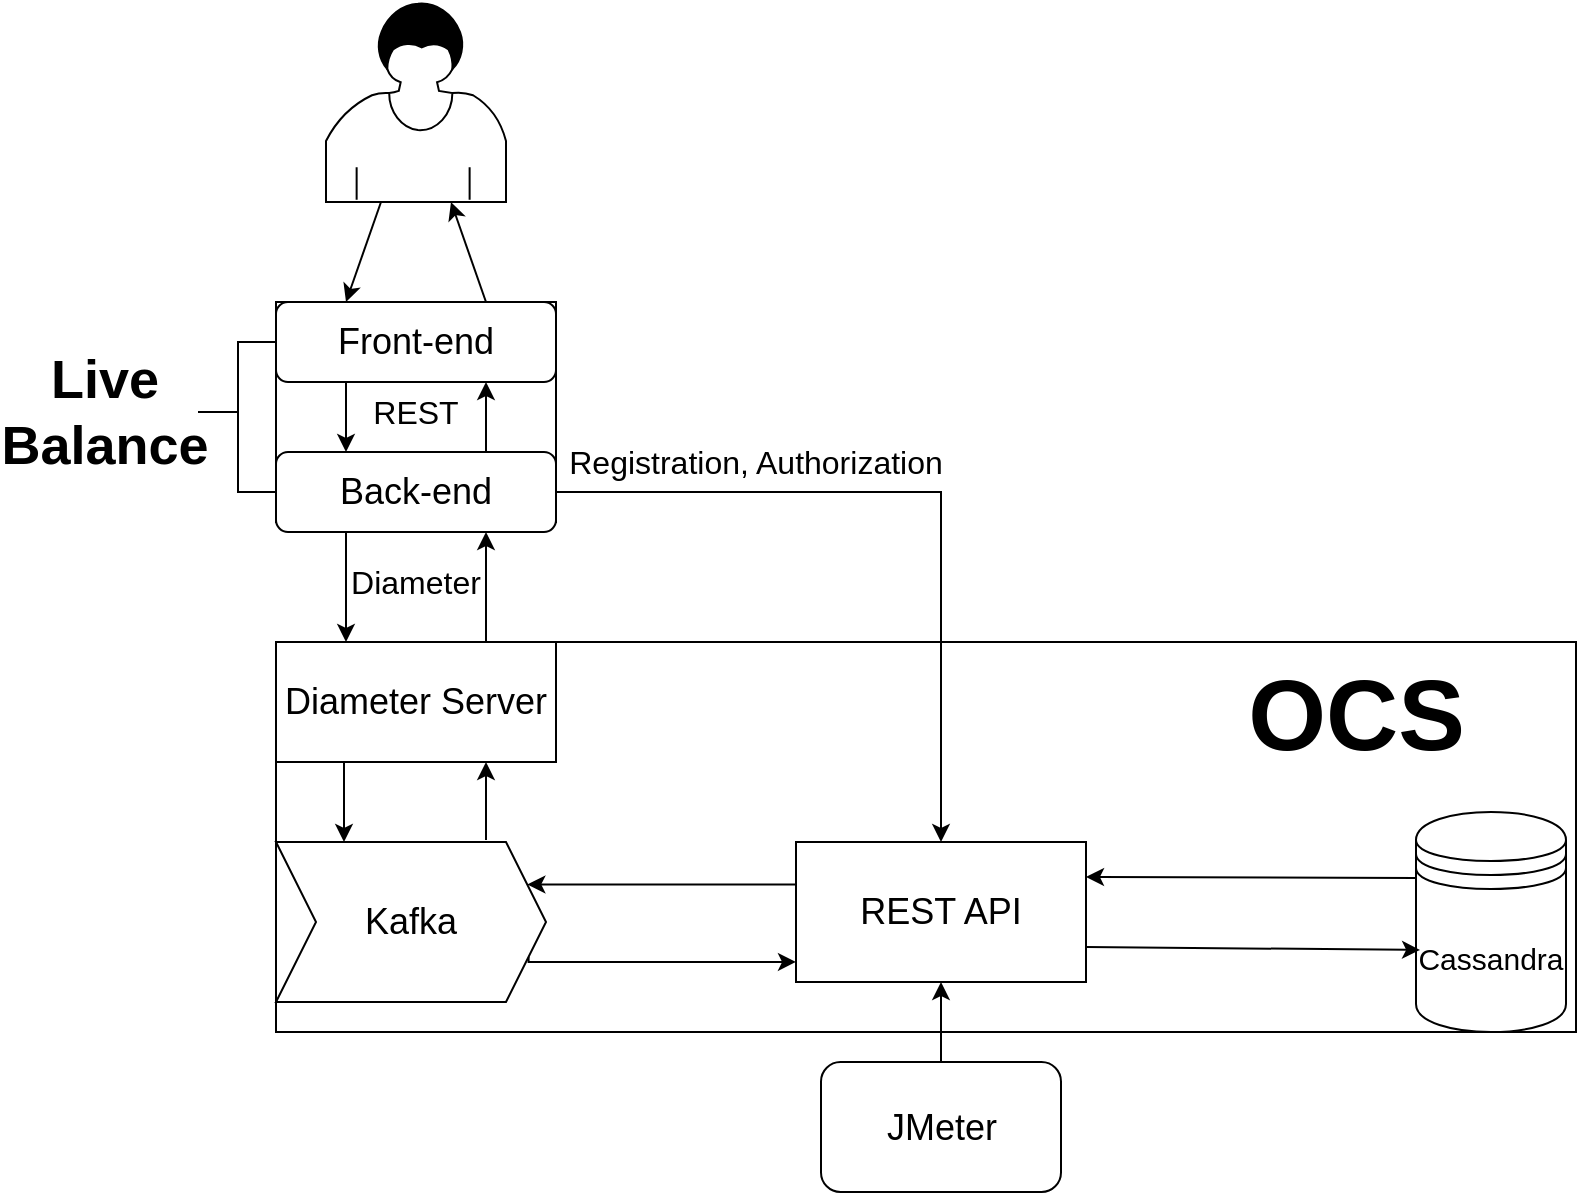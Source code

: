 <mxfile version="10.6.7" type="github"><diagram id="u7iJMjVPcGJ4BrCJ6dj1" name="Page-1"><mxGraphModel dx="862" dy="379" grid="1" gridSize="10" guides="1" tooltips="1" connect="1" arrows="0" fold="1" page="1" pageScale="1" pageWidth="1169" pageHeight="827" math="0" shadow="0"><root><mxCell id="0"/><mxCell id="1" parent="0"/><mxCell id="PprCEjbmCD4lnT4zLNIr-19" value="" style="rounded=0;whiteSpace=wrap;html=1;" parent="1" vertex="1"><mxGeometry x="252" y="210" width="140" height="110" as="geometry"/></mxCell><mxCell id="Fj84QwURegroVKY_96ke-25" value="&lt;div style=&quot;text-align: center&quot;&gt;&lt;b&gt;&lt;font style=&quot;font-size: 50px&quot;&gt;&amp;nbsp; &amp;nbsp; &amp;nbsp; &amp;nbsp; &amp;nbsp; &amp;nbsp; &amp;nbsp; &amp;nbsp; &amp;nbsp; &amp;nbsp; &amp;nbsp; &amp;nbsp; &amp;nbsp; &amp;nbsp; &amp;nbsp; &amp;nbsp;OCS&lt;/font&gt;&lt;/b&gt;&lt;/div&gt;" style="rounded=0;whiteSpace=wrap;html=1;align=center;horizontal=1;verticalAlign=top;labelPosition=center;verticalLabelPosition=middle;" parent="1" vertex="1"><mxGeometry x="252" y="380" width="650" height="195" as="geometry"/></mxCell><mxCell id="Fj84QwURegroVKY_96ke-4" value="" style="shape=mxgraph.bpmn.user_task;html=1;outlineConnect=0;" parent="1" vertex="1"><mxGeometry x="277" y="60" width="90" height="100" as="geometry"/></mxCell><mxCell id="_dnpAlR12HIHX171QPaP-1" style="edgeStyle=orthogonalEdgeStyle;rounded=0;orthogonalLoop=1;jettySize=auto;html=1;exitX=0.25;exitY=1;exitDx=0;exitDy=0;entryX=0.25;entryY=0;entryDx=0;entryDy=0;" parent="1" source="Fj84QwURegroVKY_96ke-5" target="Fj84QwURegroVKY_96ke-8" edge="1"><mxGeometry relative="1" as="geometry"/></mxCell><mxCell id="Fj84QwURegroVKY_96ke-5" value="&lt;font style=&quot;font-size: 18px&quot;&gt;Front-end&lt;/font&gt;&lt;br&gt;" style="shape=ext;rounded=1;html=1;whiteSpace=wrap;" parent="1" vertex="1"><mxGeometry x="252" y="210" width="140" height="40" as="geometry"/></mxCell><mxCell id="_dnpAlR12HIHX171QPaP-2" style="edgeStyle=orthogonalEdgeStyle;rounded=0;orthogonalLoop=1;jettySize=auto;html=1;exitX=0.75;exitY=0;exitDx=0;exitDy=0;entryX=0.75;entryY=1;entryDx=0;entryDy=0;" parent="1" source="Fj84QwURegroVKY_96ke-8" target="Fj84QwURegroVKY_96ke-5" edge="1"><mxGeometry relative="1" as="geometry"/></mxCell><mxCell id="PprCEjbmCD4lnT4zLNIr-10" style="edgeStyle=none;rounded=0;orthogonalLoop=1;jettySize=auto;html=1;exitX=0.25;exitY=1;exitDx=0;exitDy=0;entryX=0.25;entryY=0;entryDx=0;entryDy=0;" parent="1" source="Fj84QwURegroVKY_96ke-8" target="Fj84QwURegroVKY_96ke-45" edge="1"><mxGeometry relative="1" as="geometry"/></mxCell><mxCell id="u0Ku-R3OlCPonMgqkSdA-10" style="edgeStyle=orthogonalEdgeStyle;rounded=0;jumpSize=0;orthogonalLoop=1;jettySize=auto;html=1;exitX=1;exitY=0.5;exitDx=0;exitDy=0;entryX=0.5;entryY=0;entryDx=0;entryDy=0;endArrow=classic;endFill=1;strokeColor=#000000;" parent="1" source="Fj84QwURegroVKY_96ke-8" target="Fj84QwURegroVKY_96ke-56" edge="1"><mxGeometry relative="1" as="geometry"/></mxCell><mxCell id="Fj84QwURegroVKY_96ke-8" value="&lt;font style=&quot;font-size: 18px&quot;&gt;Back-end&lt;/font&gt;" style="shape=ext;rounded=1;html=1;whiteSpace=wrap;" parent="1" vertex="1"><mxGeometry x="252" y="285" width="140" height="40" as="geometry"/></mxCell><mxCell id="Fj84QwURegroVKY_96ke-22" value="&lt;font style=&quot;font-size: 16px&quot;&gt;Diameter&lt;/font&gt;" style="text;html=1;strokeColor=none;fillColor=none;align=center;verticalAlign=middle;whiteSpace=wrap;rounded=0;" parent="1" vertex="1"><mxGeometry x="262" y="330" width="120" height="40" as="geometry"/></mxCell><mxCell id="u0Ku-R3OlCPonMgqkSdA-3" style="edgeStyle=orthogonalEdgeStyle;rounded=0;jumpSize=0;orthogonalLoop=1;jettySize=auto;html=1;exitX=0.5;exitY=0;exitDx=0;exitDy=0;endArrow=classic;endFill=1;strokeColor=#000000;" parent="1" source="Fj84QwURegroVKY_96ke-28" target="Fj84QwURegroVKY_96ke-56" edge="1"><mxGeometry relative="1" as="geometry"/></mxCell><mxCell id="Fj84QwURegroVKY_96ke-28" value="&lt;font style=&quot;font-size: 18px&quot;&gt;JMeter&lt;/font&gt;" style="shape=ext;rounded=1;html=1;whiteSpace=wrap;" parent="1" vertex="1"><mxGeometry x="524.5" y="590" width="120" height="65" as="geometry"/></mxCell><mxCell id="PprCEjbmCD4lnT4zLNIr-15" style="rounded=0;orthogonalLoop=1;jettySize=auto;html=1;exitX=0;exitY=0.3;exitDx=0;exitDy=0;entryX=1;entryY=0.25;entryDx=0;entryDy=0;" parent="1" source="Fj84QwURegroVKY_96ke-31" target="Fj84QwURegroVKY_96ke-56" edge="1"><mxGeometry relative="1" as="geometry"><mxPoint x="692" y="350" as="targetPoint"/></mxGeometry></mxCell><mxCell id="Fj84QwURegroVKY_96ke-31" value="&lt;font style=&quot;font-size: 15px&quot;&gt;Cassandra&lt;/font&gt;" style="shape=datastore;whiteSpace=wrap;html=1;" parent="1" vertex="1"><mxGeometry x="822" y="465" width="75" height="110" as="geometry"/></mxCell><mxCell id="Fj84QwURegroVKY_96ke-40" value="&lt;font style=&quot;font-size: 16px&quot;&gt;REST&lt;/font&gt;" style="text;html=1;strokeColor=none;fillColor=none;align=center;verticalAlign=middle;whiteSpace=wrap;rounded=0;" parent="1" vertex="1"><mxGeometry x="292" y="250" width="60" height="30" as="geometry"/></mxCell><mxCell id="Fj84QwURegroVKY_96ke-42" value="" style="endArrow=classic;html=1;entryX=0.25;entryY=0;entryDx=0;entryDy=0;" parent="1" source="Fj84QwURegroVKY_96ke-4" target="Fj84QwURegroVKY_96ke-5" edge="1"><mxGeometry width="50" height="50" relative="1" as="geometry"><mxPoint x="172" y="260" as="sourcePoint"/><mxPoint x="279.286" y="200.429" as="targetPoint"/></mxGeometry></mxCell><mxCell id="Fj84QwURegroVKY_96ke-43" value="" style="endArrow=classic;html=1;exitX=0.75;exitY=0;exitDx=0;exitDy=0;" parent="1" source="Fj84QwURegroVKY_96ke-5" target="Fj84QwURegroVKY_96ke-4" edge="1"><mxGeometry width="50" height="50" relative="1" as="geometry"><mxPoint x="345" y="200.429" as="sourcePoint"/><mxPoint x="242" y="150" as="targetPoint"/></mxGeometry></mxCell><mxCell id="PprCEjbmCD4lnT4zLNIr-9" style="edgeStyle=none;rounded=0;orthogonalLoop=1;jettySize=auto;html=1;exitX=0.75;exitY=0;exitDx=0;exitDy=0;entryX=0.75;entryY=1;entryDx=0;entryDy=0;" parent="1" source="Fj84QwURegroVKY_96ke-45" target="Fj84QwURegroVKY_96ke-8" edge="1"><mxGeometry relative="1" as="geometry"/></mxCell><mxCell id="PprCEjbmCD4lnT4zLNIr-17" style="rounded=0;orthogonalLoop=1;jettySize=auto;html=1;entryX=0.25;entryY=0;entryDx=0;entryDy=0;" parent="1" target="7XBdcav2Pfju38QC3JR--2" edge="1"><mxGeometry relative="1" as="geometry"><mxPoint x="286" y="440" as="sourcePoint"/><mxPoint x="287" y="490" as="targetPoint"/><Array as="points"><mxPoint x="286" y="480"/></Array></mxGeometry></mxCell><mxCell id="Fj84QwURegroVKY_96ke-45" value="&lt;font style=&quot;font-size: 18px&quot;&gt;Diameter Server&lt;/font&gt;" style="rounded=0;whiteSpace=wrap;html=1;" parent="1" vertex="1"><mxGeometry x="252" y="380" width="140" height="60" as="geometry"/></mxCell><mxCell id="PprCEjbmCD4lnT4zLNIr-14" style="edgeStyle=orthogonalEdgeStyle;rounded=0;orthogonalLoop=1;jettySize=auto;html=1;exitX=0;exitY=0.25;exitDx=0;exitDy=0;entryX=0.931;entryY=0.265;entryDx=0;entryDy=0;entryPerimeter=0;" parent="1" source="Fj84QwURegroVKY_96ke-56" target="7XBdcav2Pfju38QC3JR--2" edge="1"><mxGeometry relative="1" as="geometry"><Array as="points"><mxPoint x="512" y="501"/></Array></mxGeometry></mxCell><mxCell id="u0Ku-R3OlCPonMgqkSdA-5" style="rounded=0;jumpSize=0;orthogonalLoop=1;jettySize=auto;html=1;exitX=1;exitY=0.75;exitDx=0;exitDy=0;entryX=0.027;entryY=0.627;entryDx=0;entryDy=0;entryPerimeter=0;endArrow=classic;endFill=1;strokeColor=#000000;" parent="1" source="Fj84QwURegroVKY_96ke-56" target="Fj84QwURegroVKY_96ke-31" edge="1"><mxGeometry relative="1" as="geometry"/></mxCell><mxCell id="Fj84QwURegroVKY_96ke-56" value="&lt;font style=&quot;font-size: 18px&quot;&gt;REST API&lt;/font&gt;" style="rounded=0;whiteSpace=wrap;html=1;" parent="1" vertex="1"><mxGeometry x="512" y="480" width="145" height="70" as="geometry"/></mxCell><mxCell id="PprCEjbmCD4lnT4zLNIr-11" style="edgeStyle=none;rounded=0;orthogonalLoop=1;jettySize=auto;html=1;entryX=0.75;entryY=1;entryDx=0;entryDy=0;" parent="1" target="Fj84QwURegroVKY_96ke-45" edge="1"><mxGeometry relative="1" as="geometry"><mxPoint x="357" y="479" as="sourcePoint"/></mxGeometry></mxCell><mxCell id="u0Ku-R3OlCPonMgqkSdA-2" style="rounded=0;orthogonalLoop=1;jettySize=auto;html=1;exitX=1;exitY=0.75;exitDx=0;exitDy=0;entryX=0;entryY=0.857;entryDx=0;entryDy=0;entryPerimeter=0;spacing=0;jumpSize=0;strokeColor=#000000;endArrow=classic;endFill=1;edgeStyle=orthogonalEdgeStyle;" parent="1" source="7XBdcav2Pfju38QC3JR--2" target="Fj84QwURegroVKY_96ke-56" edge="1"><mxGeometry relative="1" as="geometry"><Array as="points"><mxPoint x="378" y="540"/></Array></mxGeometry></mxCell><mxCell id="7XBdcav2Pfju38QC3JR--2" value="&lt;font style=&quot;font-size: 18px&quot;&gt;Kafka&lt;/font&gt;" style="shape=step;perimeter=stepPerimeter;whiteSpace=wrap;html=1;fixedSize=1;" parent="1" vertex="1"><mxGeometry x="252" y="480" width="135" height="80" as="geometry"/></mxCell><mxCell id="u0Ku-R3OlCPonMgqkSdA-11" style="edgeStyle=orthogonalEdgeStyle;rounded=0;jumpSize=0;orthogonalLoop=1;jettySize=auto;html=1;exitX=1;exitY=0.5;exitDx=0;exitDy=0;entryX=0;entryY=0.5;entryDx=0;entryDy=0;endArrow=none;endFill=0;strokeColor=#000000;" parent="1" source="PprCEjbmCD4lnT4zLNIr-20" target="Fj84QwURegroVKY_96ke-5" edge="1"><mxGeometry relative="1" as="geometry"/></mxCell><mxCell id="u0Ku-R3OlCPonMgqkSdA-12" style="edgeStyle=orthogonalEdgeStyle;rounded=0;jumpSize=0;orthogonalLoop=1;jettySize=auto;html=1;exitX=1;exitY=0.5;exitDx=0;exitDy=0;entryX=0;entryY=0.5;entryDx=0;entryDy=0;endArrow=none;endFill=0;strokeColor=#000000;" parent="1" source="PprCEjbmCD4lnT4zLNIr-20" target="Fj84QwURegroVKY_96ke-8" edge="1"><mxGeometry relative="1" as="geometry"/></mxCell><mxCell id="PprCEjbmCD4lnT4zLNIr-20" value="&lt;b&gt;&lt;font style=&quot;font-size: 27px&quot;&gt;Live &lt;br&gt;Balance&lt;/font&gt;&lt;/b&gt;" style="text;html=1;strokeColor=none;fillColor=none;align=center;verticalAlign=middle;whiteSpace=wrap;rounded=0;" parent="1" vertex="1"><mxGeometry x="120" y="217.5" width="93" height="95" as="geometry"/></mxCell><mxCell id="u0Ku-R3OlCPonMgqkSdA-9" value="&lt;font style=&quot;font-size: 16px&quot;&gt;Registration, Authorization&lt;/font&gt;&lt;br&gt;" style="text;html=1;strokeColor=none;fillColor=none;align=center;verticalAlign=middle;whiteSpace=wrap;rounded=0;" parent="1" vertex="1"><mxGeometry x="382" y="275" width="220" height="30" as="geometry"/></mxCell></root></mxGraphModel></diagram></mxfile>